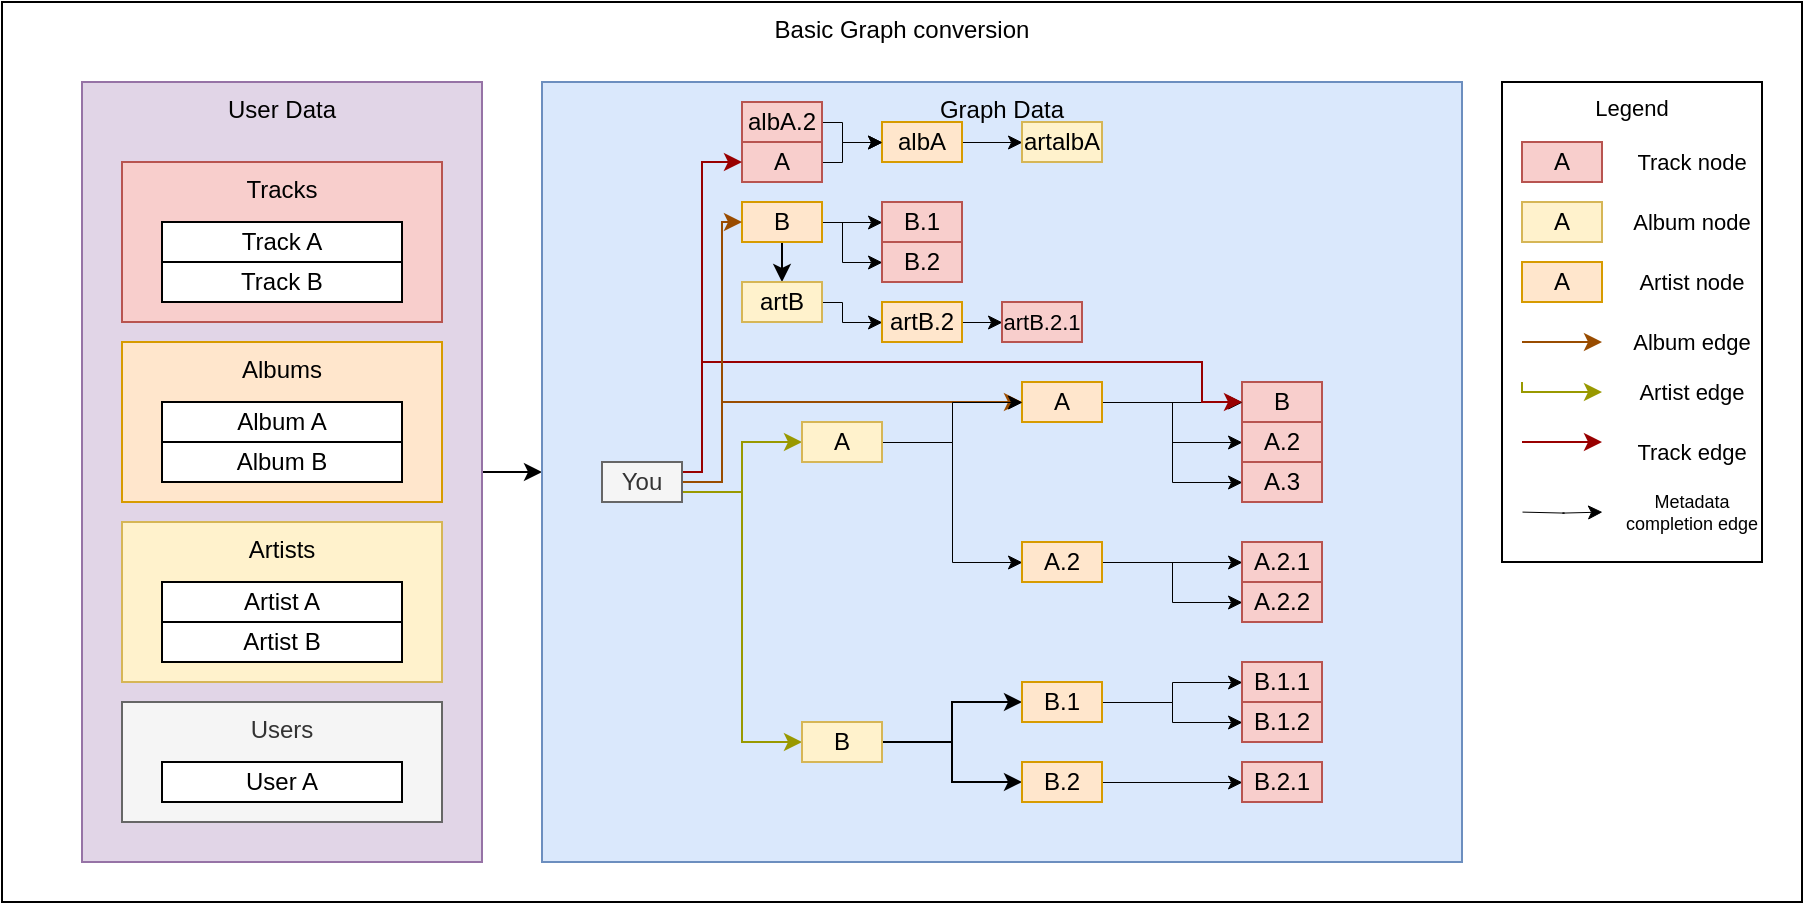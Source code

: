 <mxfile version="18.0.1" type="device"><diagram id="3FuMZ1e_deoRVSTneDtn" name="Page-1"><mxGraphModel dx="796" dy="495" grid="1" gridSize="10" guides="1" tooltips="1" connect="1" arrows="1" fold="1" page="1" pageScale="1" pageWidth="850" pageHeight="1100" math="0" shadow="0"><root><mxCell id="0"/><mxCell id="1" parent="0"/><mxCell id="2" value="Basic Graph conversion" style="rounded=0;whiteSpace=wrap;html=1;verticalAlign=top;" parent="1" vertex="1"><mxGeometry x="40" y="40" width="900" height="450" as="geometry"/></mxCell><mxCell id="O8z5yUPfaKezRsKL5KZz-57" style="edgeStyle=orthogonalEdgeStyle;rounded=0;orthogonalLoop=1;jettySize=auto;html=1;exitX=1;exitY=0.5;exitDx=0;exitDy=0;entryX=0;entryY=0.5;entryDx=0;entryDy=0;strokeColor=#000000;strokeWidth=1;" parent="1" source="O8z5yUPfaKezRsKL5KZz-2" target="O8z5yUPfaKezRsKL5KZz-8" edge="1"><mxGeometry relative="1" as="geometry"/></mxCell><mxCell id="O8z5yUPfaKezRsKL5KZz-2" value="User Data&lt;br&gt;" style="rounded=0;whiteSpace=wrap;html=1;verticalAlign=top;align=center;fillColor=#e1d5e7;strokeColor=#9673a6;" parent="1" vertex="1"><mxGeometry x="80" y="80" width="200" height="390" as="geometry"/></mxCell><mxCell id="O8z5yUPfaKezRsKL5KZz-3" value="Tracks" style="rounded=0;whiteSpace=wrap;html=1;verticalAlign=top;fillColor=#f8cecc;strokeColor=#b85450;" parent="1" vertex="1"><mxGeometry x="100" y="120" width="160" height="80" as="geometry"/></mxCell><mxCell id="O8z5yUPfaKezRsKL5KZz-4" value="Albums" style="rounded=0;whiteSpace=wrap;html=1;verticalAlign=top;fillColor=#ffe6cc;strokeColor=#d79b00;" parent="1" vertex="1"><mxGeometry x="100" y="210" width="160" height="80" as="geometry"/></mxCell><mxCell id="O8z5yUPfaKezRsKL5KZz-5" value="Artists" style="rounded=0;whiteSpace=wrap;html=1;verticalAlign=top;fillColor=#fff2cc;strokeColor=#d6b656;" parent="1" vertex="1"><mxGeometry x="100" y="300" width="160" height="80" as="geometry"/></mxCell><mxCell id="O8z5yUPfaKezRsKL5KZz-6" value="Users" style="rounded=0;whiteSpace=wrap;html=1;verticalAlign=top;fillColor=#f5f5f5;strokeColor=#666666;fontColor=#333333;" parent="1" vertex="1"><mxGeometry x="100" y="390" width="160" height="60" as="geometry"/></mxCell><mxCell id="O8z5yUPfaKezRsKL5KZz-8" value="Graph Data" style="rounded=0;whiteSpace=wrap;html=1;verticalAlign=top;align=center;fillColor=#dae8fc;strokeColor=#6c8ebf;" parent="1" vertex="1"><mxGeometry x="310" y="80" width="460" height="390" as="geometry"/></mxCell><mxCell id="O8z5yUPfaKezRsKL5KZz-9" value="Track A" style="rounded=0;whiteSpace=wrap;html=1;" parent="1" vertex="1"><mxGeometry x="120" y="150" width="120" height="20" as="geometry"/></mxCell><mxCell id="O8z5yUPfaKezRsKL5KZz-10" value="Track B" style="rounded=0;whiteSpace=wrap;html=1;" parent="1" vertex="1"><mxGeometry x="120" y="170" width="120" height="20" as="geometry"/></mxCell><mxCell id="O8z5yUPfaKezRsKL5KZz-11" value="Album A" style="rounded=0;whiteSpace=wrap;html=1;" parent="1" vertex="1"><mxGeometry x="120" y="240" width="120" height="20" as="geometry"/></mxCell><mxCell id="O8z5yUPfaKezRsKL5KZz-12" value="Album B" style="rounded=0;whiteSpace=wrap;html=1;" parent="1" vertex="1"><mxGeometry x="120" y="260" width="120" height="20" as="geometry"/></mxCell><mxCell id="O8z5yUPfaKezRsKL5KZz-13" value="Artist A" style="rounded=0;whiteSpace=wrap;html=1;" parent="1" vertex="1"><mxGeometry x="120" y="330" width="120" height="20" as="geometry"/></mxCell><mxCell id="O8z5yUPfaKezRsKL5KZz-14" value="Artist B" style="rounded=0;whiteSpace=wrap;html=1;" parent="1" vertex="1"><mxGeometry x="120" y="350" width="120" height="20" as="geometry"/></mxCell><mxCell id="O8z5yUPfaKezRsKL5KZz-15" value="User A" style="rounded=0;whiteSpace=wrap;html=1;" parent="1" vertex="1"><mxGeometry x="120" y="420" width="120" height="20" as="geometry"/></mxCell><mxCell id="RzEM9v5YXe-IoZzaGRQE-7" style="edgeStyle=orthogonalEdgeStyle;rounded=0;orthogonalLoop=1;jettySize=auto;html=1;exitX=1;exitY=0.5;exitDx=0;exitDy=0;entryX=0;entryY=0.5;entryDx=0;entryDy=0;strokeWidth=0.5;" edge="1" parent="1" source="O8z5yUPfaKezRsKL5KZz-16" target="RzEM9v5YXe-IoZzaGRQE-2"><mxGeometry relative="1" as="geometry"><Array as="points"><mxPoint x="460" y="120"/><mxPoint x="460" y="110"/></Array></mxGeometry></mxCell><mxCell id="O8z5yUPfaKezRsKL5KZz-16" value="A" style="rounded=0;whiteSpace=wrap;html=1;fillColor=#f8cecc;strokeColor=#b85450;" parent="1" vertex="1"><mxGeometry x="410" y="110" width="40" height="20" as="geometry"/></mxCell><mxCell id="O8z5yUPfaKezRsKL5KZz-17" value="B" style="rounded=0;whiteSpace=wrap;html=1;fillColor=#f8cecc;strokeColor=#b85450;" parent="1" vertex="1"><mxGeometry x="660" y="230" width="40" height="20" as="geometry"/></mxCell><mxCell id="O8z5yUPfaKezRsKL5KZz-34" style="edgeStyle=orthogonalEdgeStyle;rounded=0;orthogonalLoop=1;jettySize=auto;html=1;exitX=1;exitY=0.5;exitDx=0;exitDy=0;entryX=0;entryY=0.5;entryDx=0;entryDy=0;strokeWidth=0.5;" parent="1" source="O8z5yUPfaKezRsKL5KZz-18" target="O8z5yUPfaKezRsKL5KZz-17" edge="1"><mxGeometry relative="1" as="geometry"/></mxCell><mxCell id="O8z5yUPfaKezRsKL5KZz-37" style="edgeStyle=orthogonalEdgeStyle;rounded=0;orthogonalLoop=1;jettySize=auto;html=1;exitX=1;exitY=0.5;exitDx=0;exitDy=0;entryX=0;entryY=0.5;entryDx=0;entryDy=0;strokeWidth=0.5;" parent="1" source="O8z5yUPfaKezRsKL5KZz-18" target="O8z5yUPfaKezRsKL5KZz-35" edge="1"><mxGeometry relative="1" as="geometry"/></mxCell><mxCell id="O8z5yUPfaKezRsKL5KZz-38" style="edgeStyle=orthogonalEdgeStyle;rounded=0;orthogonalLoop=1;jettySize=auto;html=1;exitX=1;exitY=0.5;exitDx=0;exitDy=0;entryX=0;entryY=0.5;entryDx=0;entryDy=0;strokeWidth=0.5;" parent="1" source="O8z5yUPfaKezRsKL5KZz-18" target="O8z5yUPfaKezRsKL5KZz-36" edge="1"><mxGeometry relative="1" as="geometry"/></mxCell><mxCell id="O8z5yUPfaKezRsKL5KZz-18" value="A" style="rounded=0;whiteSpace=wrap;html=1;fillColor=#ffe6cc;strokeColor=#d79b00;" parent="1" vertex="1"><mxGeometry x="550" y="230" width="40" height="20" as="geometry"/></mxCell><mxCell id="O8z5yUPfaKezRsKL5KZz-45" style="edgeStyle=orthogonalEdgeStyle;rounded=0;orthogonalLoop=1;jettySize=auto;html=1;exitX=1;exitY=0.5;exitDx=0;exitDy=0;entryX=0;entryY=0.5;entryDx=0;entryDy=0;strokeColor=#000000;strokeWidth=0.5;" parent="1" source="O8z5yUPfaKezRsKL5KZz-19" target="O8z5yUPfaKezRsKL5KZz-43" edge="1"><mxGeometry relative="1" as="geometry"/></mxCell><mxCell id="O8z5yUPfaKezRsKL5KZz-46" style="edgeStyle=orthogonalEdgeStyle;rounded=0;orthogonalLoop=1;jettySize=auto;html=1;exitX=1;exitY=0.5;exitDx=0;exitDy=0;entryX=0;entryY=0.5;entryDx=0;entryDy=0;strokeColor=#000000;strokeWidth=0.5;" parent="1" source="O8z5yUPfaKezRsKL5KZz-19" target="O8z5yUPfaKezRsKL5KZz-44" edge="1"><mxGeometry relative="1" as="geometry"><Array as="points"><mxPoint x="460" y="150"/><mxPoint x="460" y="170"/></Array></mxGeometry></mxCell><mxCell id="RzEM9v5YXe-IoZzaGRQE-10" style="edgeStyle=orthogonalEdgeStyle;rounded=0;orthogonalLoop=1;jettySize=auto;html=1;exitX=0.5;exitY=1;exitDx=0;exitDy=0;entryX=0.5;entryY=0;entryDx=0;entryDy=0;" edge="1" parent="1" source="O8z5yUPfaKezRsKL5KZz-19" target="RzEM9v5YXe-IoZzaGRQE-9"><mxGeometry relative="1" as="geometry"/></mxCell><mxCell id="O8z5yUPfaKezRsKL5KZz-19" value="B" style="rounded=0;whiteSpace=wrap;html=1;fillColor=#ffe6cc;strokeColor=#d79b00;" parent="1" vertex="1"><mxGeometry x="410" y="140" width="40" height="20" as="geometry"/></mxCell><mxCell id="O8z5yUPfaKezRsKL5KZz-25" style="edgeStyle=orthogonalEdgeStyle;rounded=0;orthogonalLoop=1;jettySize=auto;html=1;exitX=1;exitY=0.75;exitDx=0;exitDy=0;entryX=0;entryY=0.5;entryDx=0;entryDy=0;strokeColor=#999900;" parent="1" source="O8z5yUPfaKezRsKL5KZz-22" target="O8z5yUPfaKezRsKL5KZz-23" edge="1"><mxGeometry relative="1" as="geometry"/></mxCell><mxCell id="O8z5yUPfaKezRsKL5KZz-26" style="edgeStyle=orthogonalEdgeStyle;rounded=0;orthogonalLoop=1;jettySize=auto;html=1;exitX=1;exitY=0.75;exitDx=0;exitDy=0;entryX=0;entryY=0.5;entryDx=0;entryDy=0;strokeColor=#999900;" parent="1" source="O8z5yUPfaKezRsKL5KZz-22" target="O8z5yUPfaKezRsKL5KZz-24" edge="1"><mxGeometry relative="1" as="geometry"/></mxCell><mxCell id="O8z5yUPfaKezRsKL5KZz-39" style="edgeStyle=orthogonalEdgeStyle;rounded=0;orthogonalLoop=1;jettySize=auto;html=1;exitX=1;exitY=0.5;exitDx=0;exitDy=0;entryX=0;entryY=0.5;entryDx=0;entryDy=0;strokeColor=#994C00;" parent="1" source="O8z5yUPfaKezRsKL5KZz-22" target="O8z5yUPfaKezRsKL5KZz-18" edge="1"><mxGeometry relative="1" as="geometry"><Array as="points"><mxPoint x="400" y="280"/><mxPoint x="400" y="240"/></Array></mxGeometry></mxCell><mxCell id="O8z5yUPfaKezRsKL5KZz-40" style="edgeStyle=orthogonalEdgeStyle;rounded=0;orthogonalLoop=1;jettySize=auto;html=1;exitX=1;exitY=0.25;exitDx=0;exitDy=0;entryX=0;entryY=0.5;entryDx=0;entryDy=0;strokeColor=#990000;strokeWidth=1;" parent="1" source="O8z5yUPfaKezRsKL5KZz-22" target="O8z5yUPfaKezRsKL5KZz-17" edge="1"><mxGeometry relative="1" as="geometry"><Array as="points"><mxPoint x="390" y="275"/><mxPoint x="390" y="220"/><mxPoint x="640" y="220"/><mxPoint x="640" y="240"/></Array></mxGeometry></mxCell><mxCell id="O8z5yUPfaKezRsKL5KZz-41" style="edgeStyle=orthogonalEdgeStyle;rounded=0;orthogonalLoop=1;jettySize=auto;html=1;exitX=1;exitY=0.25;exitDx=0;exitDy=0;entryX=0;entryY=0.5;entryDx=0;entryDy=0;strokeColor=#990000;strokeWidth=1;" parent="1" source="O8z5yUPfaKezRsKL5KZz-22" target="O8z5yUPfaKezRsKL5KZz-16" edge="1"><mxGeometry relative="1" as="geometry"><Array as="points"><mxPoint x="390" y="275"/><mxPoint x="390" y="120"/></Array></mxGeometry></mxCell><mxCell id="O8z5yUPfaKezRsKL5KZz-42" style="edgeStyle=orthogonalEdgeStyle;rounded=0;orthogonalLoop=1;jettySize=auto;html=1;exitX=1;exitY=0.5;exitDx=0;exitDy=0;entryX=0;entryY=0.5;entryDx=0;entryDy=0;strokeColor=#994C00;strokeWidth=1;" parent="1" source="O8z5yUPfaKezRsKL5KZz-22" target="O8z5yUPfaKezRsKL5KZz-19" edge="1"><mxGeometry relative="1" as="geometry"><Array as="points"><mxPoint x="400" y="280"/><mxPoint x="400" y="150"/></Array></mxGeometry></mxCell><mxCell id="O8z5yUPfaKezRsKL5KZz-22" value="You" style="rounded=0;whiteSpace=wrap;html=1;fillColor=#f5f5f5;strokeColor=#666666;fontColor=#333333;" parent="1" vertex="1"><mxGeometry x="340" y="270" width="40" height="20" as="geometry"/></mxCell><mxCell id="O8z5yUPfaKezRsKL5KZz-27" style="edgeStyle=orthogonalEdgeStyle;rounded=0;orthogonalLoop=1;jettySize=auto;html=1;exitX=1;exitY=0.5;exitDx=0;exitDy=0;entryX=0;entryY=0.5;entryDx=0;entryDy=0;strokeWidth=0.5;" parent="1" source="O8z5yUPfaKezRsKL5KZz-23" target="O8z5yUPfaKezRsKL5KZz-18" edge="1"><mxGeometry relative="1" as="geometry"/></mxCell><mxCell id="O8z5yUPfaKezRsKL5KZz-31" style="edgeStyle=orthogonalEdgeStyle;rounded=0;orthogonalLoop=1;jettySize=auto;html=1;exitX=1;exitY=0.5;exitDx=0;exitDy=0;entryX=0;entryY=0.5;entryDx=0;entryDy=0;strokeWidth=0.5;" parent="1" source="O8z5yUPfaKezRsKL5KZz-23" target="O8z5yUPfaKezRsKL5KZz-30" edge="1"><mxGeometry relative="1" as="geometry"/></mxCell><mxCell id="O8z5yUPfaKezRsKL5KZz-23" value="A" style="rounded=0;whiteSpace=wrap;html=1;fillColor=#fff2cc;strokeColor=#d6b656;" parent="1" vertex="1"><mxGeometry x="440" y="250" width="40" height="20" as="geometry"/></mxCell><mxCell id="O8z5yUPfaKezRsKL5KZz-29" style="edgeStyle=orthogonalEdgeStyle;rounded=0;orthogonalLoop=1;jettySize=auto;html=1;exitX=1;exitY=0.5;exitDx=0;exitDy=0;entryX=0;entryY=0.5;entryDx=0;entryDy=0;" parent="1" source="O8z5yUPfaKezRsKL5KZz-24" target="O8z5yUPfaKezRsKL5KZz-28" edge="1"><mxGeometry relative="1" as="geometry"/></mxCell><mxCell id="O8z5yUPfaKezRsKL5KZz-33" style="edgeStyle=orthogonalEdgeStyle;rounded=0;orthogonalLoop=1;jettySize=auto;html=1;exitX=1;exitY=0.5;exitDx=0;exitDy=0;entryX=0;entryY=0.5;entryDx=0;entryDy=0;" parent="1" source="O8z5yUPfaKezRsKL5KZz-24" target="O8z5yUPfaKezRsKL5KZz-32" edge="1"><mxGeometry relative="1" as="geometry"/></mxCell><mxCell id="O8z5yUPfaKezRsKL5KZz-24" value="B" style="rounded=0;whiteSpace=wrap;html=1;fillColor=#fff2cc;strokeColor=#d6b656;" parent="1" vertex="1"><mxGeometry x="440" y="400" width="40" height="20" as="geometry"/></mxCell><mxCell id="O8z5yUPfaKezRsKL5KZz-55" style="edgeStyle=orthogonalEdgeStyle;rounded=0;orthogonalLoop=1;jettySize=auto;html=1;exitX=1;exitY=0.5;exitDx=0;exitDy=0;entryX=0;entryY=0.5;entryDx=0;entryDy=0;strokeColor=#000000;strokeWidth=0.5;" parent="1" source="O8z5yUPfaKezRsKL5KZz-28" target="O8z5yUPfaKezRsKL5KZz-51" edge="1"><mxGeometry relative="1" as="geometry"/></mxCell><mxCell id="O8z5yUPfaKezRsKL5KZz-56" style="edgeStyle=orthogonalEdgeStyle;rounded=0;orthogonalLoop=1;jettySize=auto;html=1;exitX=1;exitY=0.5;exitDx=0;exitDy=0;strokeColor=#000000;strokeWidth=0.5;" parent="1" source="O8z5yUPfaKezRsKL5KZz-28" target="O8z5yUPfaKezRsKL5KZz-52" edge="1"><mxGeometry relative="1" as="geometry"/></mxCell><mxCell id="O8z5yUPfaKezRsKL5KZz-28" value="B.1" style="rounded=0;whiteSpace=wrap;html=1;fillColor=#ffe6cc;strokeColor=#d79b00;" parent="1" vertex="1"><mxGeometry x="550" y="380" width="40" height="20" as="geometry"/></mxCell><mxCell id="O8z5yUPfaKezRsKL5KZz-49" style="edgeStyle=orthogonalEdgeStyle;rounded=0;orthogonalLoop=1;jettySize=auto;html=1;exitX=1;exitY=0.5;exitDx=0;exitDy=0;entryX=0;entryY=0.5;entryDx=0;entryDy=0;strokeColor=#000000;strokeWidth=0.5;" parent="1" source="O8z5yUPfaKezRsKL5KZz-30" target="O8z5yUPfaKezRsKL5KZz-47" edge="1"><mxGeometry relative="1" as="geometry"/></mxCell><mxCell id="O8z5yUPfaKezRsKL5KZz-50" style="edgeStyle=orthogonalEdgeStyle;rounded=0;orthogonalLoop=1;jettySize=auto;html=1;exitX=1;exitY=0.5;exitDx=0;exitDy=0;entryX=0;entryY=0.5;entryDx=0;entryDy=0;strokeColor=#000000;strokeWidth=0.5;" parent="1" source="O8z5yUPfaKezRsKL5KZz-30" target="O8z5yUPfaKezRsKL5KZz-48" edge="1"><mxGeometry relative="1" as="geometry"/></mxCell><mxCell id="O8z5yUPfaKezRsKL5KZz-30" value="A.2" style="rounded=0;whiteSpace=wrap;html=1;fillColor=#ffe6cc;strokeColor=#d79b00;" parent="1" vertex="1"><mxGeometry x="550" y="310" width="40" height="20" as="geometry"/></mxCell><mxCell id="O8z5yUPfaKezRsKL5KZz-54" style="edgeStyle=orthogonalEdgeStyle;rounded=0;orthogonalLoop=1;jettySize=auto;html=1;exitX=1;exitY=0.5;exitDx=0;exitDy=0;entryX=0;entryY=0.5;entryDx=0;entryDy=0;strokeColor=#000000;strokeWidth=0.5;" parent="1" source="O8z5yUPfaKezRsKL5KZz-32" target="O8z5yUPfaKezRsKL5KZz-53" edge="1"><mxGeometry relative="1" as="geometry"/></mxCell><mxCell id="O8z5yUPfaKezRsKL5KZz-32" value="B.2" style="rounded=0;whiteSpace=wrap;html=1;fillColor=#ffe6cc;strokeColor=#d79b00;" parent="1" vertex="1"><mxGeometry x="550" y="420" width="40" height="20" as="geometry"/></mxCell><mxCell id="O8z5yUPfaKezRsKL5KZz-35" value="A.2" style="rounded=0;whiteSpace=wrap;html=1;fillColor=#f8cecc;strokeColor=#b85450;" parent="1" vertex="1"><mxGeometry x="660" y="250" width="40" height="20" as="geometry"/></mxCell><mxCell id="O8z5yUPfaKezRsKL5KZz-36" value="A.3" style="rounded=0;whiteSpace=wrap;html=1;fillColor=#f8cecc;strokeColor=#b85450;" parent="1" vertex="1"><mxGeometry x="660" y="270" width="40" height="20" as="geometry"/></mxCell><mxCell id="O8z5yUPfaKezRsKL5KZz-43" value="B.1" style="rounded=0;whiteSpace=wrap;html=1;fillColor=#f8cecc;strokeColor=#b85450;" parent="1" vertex="1"><mxGeometry x="480" y="140" width="40" height="20" as="geometry"/></mxCell><mxCell id="O8z5yUPfaKezRsKL5KZz-44" value="B.2" style="rounded=0;whiteSpace=wrap;html=1;fillColor=#f8cecc;strokeColor=#b85450;" parent="1" vertex="1"><mxGeometry x="480" y="160" width="40" height="20" as="geometry"/></mxCell><mxCell id="O8z5yUPfaKezRsKL5KZz-47" value="A.2.1" style="rounded=0;whiteSpace=wrap;html=1;fillColor=#f8cecc;strokeColor=#b85450;" parent="1" vertex="1"><mxGeometry x="660" y="310" width="40" height="20" as="geometry"/></mxCell><mxCell id="O8z5yUPfaKezRsKL5KZz-48" value="A.2.2" style="rounded=0;whiteSpace=wrap;html=1;fillColor=#f8cecc;strokeColor=#b85450;" parent="1" vertex="1"><mxGeometry x="660" y="330" width="40" height="20" as="geometry"/></mxCell><mxCell id="O8z5yUPfaKezRsKL5KZz-51" value="B.1.1" style="rounded=0;whiteSpace=wrap;html=1;fillColor=#f8cecc;strokeColor=#b85450;" parent="1" vertex="1"><mxGeometry x="660" y="370" width="40" height="20" as="geometry"/></mxCell><mxCell id="O8z5yUPfaKezRsKL5KZz-52" value="B.1.2" style="rounded=0;whiteSpace=wrap;html=1;fillColor=#f8cecc;strokeColor=#b85450;" parent="1" vertex="1"><mxGeometry x="660" y="390" width="40" height="20" as="geometry"/></mxCell><mxCell id="O8z5yUPfaKezRsKL5KZz-53" value="B.2.1" style="rounded=0;whiteSpace=wrap;html=1;fillColor=#f8cecc;strokeColor=#b85450;" parent="1" vertex="1"><mxGeometry x="660" y="420" width="40" height="20" as="geometry"/></mxCell><mxCell id="NwKA-87cWO7nUWnZi1QQ-3" value="Legend" style="rounded=0;whiteSpace=wrap;html=1;fontSize=11;verticalAlign=top;" parent="1" vertex="1"><mxGeometry x="790" y="80" width="130" height="240" as="geometry"/></mxCell><mxCell id="NwKA-87cWO7nUWnZi1QQ-4" value="A" style="rounded=0;whiteSpace=wrap;html=1;fillColor=#f8cecc;strokeColor=#b85450;" parent="1" vertex="1"><mxGeometry x="800" y="110" width="40" height="20" as="geometry"/></mxCell><mxCell id="NwKA-87cWO7nUWnZi1QQ-5" value="A" style="rounded=0;whiteSpace=wrap;html=1;fillColor=#fff2cc;strokeColor=#d6b656;" parent="1" vertex="1"><mxGeometry x="800" y="140" width="40" height="20" as="geometry"/></mxCell><mxCell id="NwKA-87cWO7nUWnZi1QQ-6" value="A" style="rounded=0;whiteSpace=wrap;html=1;fillColor=#ffe6cc;strokeColor=#d79b00;" parent="1" vertex="1"><mxGeometry x="800" y="170" width="40" height="20" as="geometry"/></mxCell><mxCell id="NwKA-87cWO7nUWnZi1QQ-7" value="Track node" style="text;html=1;strokeColor=none;fillColor=none;align=center;verticalAlign=middle;whiteSpace=wrap;rounded=0;fontSize=11;" parent="1" vertex="1"><mxGeometry x="850" y="105" width="70" height="30" as="geometry"/></mxCell><mxCell id="NwKA-87cWO7nUWnZi1QQ-8" value="Album node" style="text;html=1;strokeColor=none;fillColor=none;align=center;verticalAlign=middle;whiteSpace=wrap;rounded=0;fontSize=11;" parent="1" vertex="1"><mxGeometry x="850" y="135" width="70" height="30" as="geometry"/></mxCell><mxCell id="NwKA-87cWO7nUWnZi1QQ-9" value="Artist node" style="text;html=1;strokeColor=none;fillColor=none;align=center;verticalAlign=middle;whiteSpace=wrap;rounded=0;fontSize=11;" parent="1" vertex="1"><mxGeometry x="850" y="165" width="70" height="30" as="geometry"/></mxCell><mxCell id="NwKA-87cWO7nUWnZi1QQ-10" style="edgeStyle=orthogonalEdgeStyle;rounded=0;orthogonalLoop=1;jettySize=auto;html=1;strokeColor=#994C00;" parent="1" edge="1"><mxGeometry relative="1" as="geometry"><Array as="points"><mxPoint x="800" y="210"/></Array><mxPoint x="800" y="210" as="sourcePoint"/><mxPoint x="840" y="210" as="targetPoint"/></mxGeometry></mxCell><mxCell id="NwKA-87cWO7nUWnZi1QQ-11" value="Album edge" style="text;html=1;strokeColor=none;fillColor=none;align=center;verticalAlign=middle;whiteSpace=wrap;rounded=0;fontSize=11;" parent="1" vertex="1"><mxGeometry x="850" y="195" width="70" height="30" as="geometry"/></mxCell><mxCell id="NwKA-87cWO7nUWnZi1QQ-12" value="Artist edge" style="text;html=1;strokeColor=none;fillColor=none;align=center;verticalAlign=middle;whiteSpace=wrap;rounded=0;fontSize=11;" parent="1" vertex="1"><mxGeometry x="850" y="220" width="70" height="30" as="geometry"/></mxCell><mxCell id="NwKA-87cWO7nUWnZi1QQ-13" value="Track edge" style="text;html=1;strokeColor=none;fillColor=none;align=center;verticalAlign=middle;whiteSpace=wrap;rounded=0;fontSize=11;" parent="1" vertex="1"><mxGeometry x="850" y="250" width="70" height="30" as="geometry"/></mxCell><mxCell id="NwKA-87cWO7nUWnZi1QQ-14" value="Metadata completion edge" style="text;html=1;strokeColor=none;fillColor=none;align=center;verticalAlign=middle;whiteSpace=wrap;rounded=0;fontSize=9;" parent="1" vertex="1"><mxGeometry x="850" y="280" width="70" height="30" as="geometry"/></mxCell><mxCell id="NwKA-87cWO7nUWnZi1QQ-16" style="edgeStyle=orthogonalEdgeStyle;rounded=0;orthogonalLoop=1;jettySize=auto;html=1;strokeColor=#999900;" parent="1" edge="1"><mxGeometry relative="1" as="geometry"><mxPoint x="800" y="230" as="sourcePoint"/><mxPoint x="840" y="235" as="targetPoint"/><Array as="points"><mxPoint x="840" y="235"/></Array></mxGeometry></mxCell><mxCell id="NwKA-87cWO7nUWnZi1QQ-17" style="edgeStyle=orthogonalEdgeStyle;rounded=0;orthogonalLoop=1;jettySize=auto;html=1;entryX=0;entryY=0.5;entryDx=0;entryDy=0;strokeColor=#990000;strokeWidth=1;" parent="1" edge="1"><mxGeometry relative="1" as="geometry"><Array as="points"><mxPoint x="820" y="260"/><mxPoint x="820" y="260"/></Array><mxPoint x="800" y="260" as="sourcePoint"/><mxPoint x="840" y="260" as="targetPoint"/></mxGeometry></mxCell><mxCell id="NwKA-87cWO7nUWnZi1QQ-18" style="edgeStyle=orthogonalEdgeStyle;rounded=0;orthogonalLoop=1;jettySize=auto;html=1;strokeWidth=0.5;" parent="1" edge="1"><mxGeometry relative="1" as="geometry"><mxPoint x="800" y="294.8" as="sourcePoint"/><mxPoint x="840" y="294.8" as="targetPoint"/></mxGeometry></mxCell><mxCell id="RzEM9v5YXe-IoZzaGRQE-8" style="edgeStyle=orthogonalEdgeStyle;rounded=0;orthogonalLoop=1;jettySize=auto;html=1;exitX=1;exitY=0.5;exitDx=0;exitDy=0;entryX=0;entryY=0.5;entryDx=0;entryDy=0;strokeWidth=0.5;" edge="1" parent="1" source="RzEM9v5YXe-IoZzaGRQE-2" target="RzEM9v5YXe-IoZzaGRQE-6"><mxGeometry relative="1" as="geometry"/></mxCell><mxCell id="RzEM9v5YXe-IoZzaGRQE-2" value="albA" style="rounded=0;whiteSpace=wrap;html=1;fillColor=#ffe6cc;strokeColor=#d79b00;" vertex="1" parent="1"><mxGeometry x="480" y="100" width="40" height="20" as="geometry"/></mxCell><mxCell id="RzEM9v5YXe-IoZzaGRQE-6" value="artalbA" style="rounded=0;whiteSpace=wrap;html=1;fillColor=#fff2cc;strokeColor=#d6b656;" vertex="1" parent="1"><mxGeometry x="550" y="100" width="40" height="20" as="geometry"/></mxCell><mxCell id="RzEM9v5YXe-IoZzaGRQE-15" style="edgeStyle=orthogonalEdgeStyle;rounded=0;orthogonalLoop=1;jettySize=auto;html=1;exitX=1;exitY=0.5;exitDx=0;exitDy=0;entryX=0;entryY=0.5;entryDx=0;entryDy=0;strokeWidth=0.5;" edge="1" parent="1" source="RzEM9v5YXe-IoZzaGRQE-9" target="RzEM9v5YXe-IoZzaGRQE-14"><mxGeometry relative="1" as="geometry"><Array as="points"><mxPoint x="460" y="190"/><mxPoint x="460" y="200"/></Array></mxGeometry></mxCell><mxCell id="RzEM9v5YXe-IoZzaGRQE-9" value="artB" style="rounded=0;whiteSpace=wrap;html=1;fillColor=#fff2cc;strokeColor=#d6b656;" vertex="1" parent="1"><mxGeometry x="410" y="180" width="40" height="20" as="geometry"/></mxCell><mxCell id="RzEM9v5YXe-IoZzaGRQE-12" style="edgeStyle=orthogonalEdgeStyle;rounded=0;orthogonalLoop=1;jettySize=auto;html=1;exitX=1;exitY=0.5;exitDx=0;exitDy=0;entryX=0;entryY=0.5;entryDx=0;entryDy=0;strokeWidth=0.5;" edge="1" parent="1" source="RzEM9v5YXe-IoZzaGRQE-11" target="RzEM9v5YXe-IoZzaGRQE-2"><mxGeometry relative="1" as="geometry"><Array as="points"><mxPoint x="460" y="100"/><mxPoint x="460" y="110"/></Array></mxGeometry></mxCell><mxCell id="RzEM9v5YXe-IoZzaGRQE-11" value="albA.2" style="rounded=0;whiteSpace=wrap;html=1;fillColor=#f8cecc;strokeColor=#b85450;" vertex="1" parent="1"><mxGeometry x="410" y="90" width="40" height="20" as="geometry"/></mxCell><mxCell id="RzEM9v5YXe-IoZzaGRQE-17" style="edgeStyle=orthogonalEdgeStyle;rounded=0;orthogonalLoop=1;jettySize=auto;html=1;exitX=1;exitY=0.5;exitDx=0;exitDy=0;entryX=0;entryY=0.5;entryDx=0;entryDy=0;fontSize=11;strokeWidth=0.5;" edge="1" parent="1" source="RzEM9v5YXe-IoZzaGRQE-14" target="RzEM9v5YXe-IoZzaGRQE-16"><mxGeometry relative="1" as="geometry"/></mxCell><mxCell id="RzEM9v5YXe-IoZzaGRQE-14" value="artB.2" style="rounded=0;whiteSpace=wrap;html=1;fillColor=#ffe6cc;strokeColor=#d79b00;" vertex="1" parent="1"><mxGeometry x="480" y="190" width="40" height="20" as="geometry"/></mxCell><mxCell id="RzEM9v5YXe-IoZzaGRQE-16" value="artB.2.1" style="rounded=0;whiteSpace=wrap;html=1;fillColor=#f8cecc;strokeColor=#b85450;fontSize=11;" vertex="1" parent="1"><mxGeometry x="540" y="190" width="40" height="20" as="geometry"/></mxCell></root></mxGraphModel></diagram></mxfile>